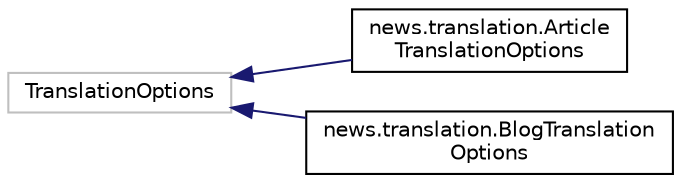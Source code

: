 digraph "Graphical Class Hierarchy"
{
  edge [fontname="Helvetica",fontsize="10",labelfontname="Helvetica",labelfontsize="10"];
  node [fontname="Helvetica",fontsize="10",shape=record];
  rankdir="LR";
  Node17 [label="TranslationOptions",height=0.2,width=0.4,color="grey75", fillcolor="white", style="filled"];
  Node17 -> Node0 [dir="back",color="midnightblue",fontsize="10",style="solid",fontname="Helvetica"];
  Node0 [label="news.translation.Article\lTranslationOptions",height=0.2,width=0.4,color="black", fillcolor="white", style="filled",URL="$classnews_1_1translation_1_1_article_translation_options.html"];
  Node17 -> Node19 [dir="back",color="midnightblue",fontsize="10",style="solid",fontname="Helvetica"];
  Node19 [label="news.translation.BlogTranslation\lOptions",height=0.2,width=0.4,color="black", fillcolor="white", style="filled",URL="$classnews_1_1translation_1_1_blog_translation_options.html"];
}
